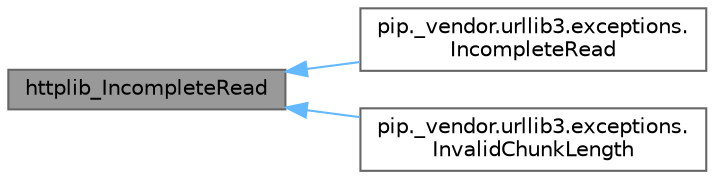 digraph "httplib_IncompleteRead"
{
 // LATEX_PDF_SIZE
  bgcolor="transparent";
  edge [fontname=Helvetica,fontsize=10,labelfontname=Helvetica,labelfontsize=10];
  node [fontname=Helvetica,fontsize=10,shape=box,height=0.2,width=0.4];
  rankdir="LR";
  Node1 [id="Node000001",label="httplib_IncompleteRead",height=0.2,width=0.4,color="gray40", fillcolor="grey60", style="filled", fontcolor="black",tooltip=" "];
  Node1 -> Node2 [id="edge1_Node000001_Node000002",dir="back",color="steelblue1",style="solid",tooltip=" "];
  Node2 [id="Node000002",label="pip._vendor.urllib3.exceptions.\lIncompleteRead",height=0.2,width=0.4,color="gray40", fillcolor="white", style="filled",URL="$d2/d7f/classpip_1_1__vendor_1_1urllib3_1_1exceptions_1_1IncompleteRead.html",tooltip=" "];
  Node1 -> Node3 [id="edge2_Node000001_Node000003",dir="back",color="steelblue1",style="solid",tooltip=" "];
  Node3 [id="Node000003",label="pip._vendor.urllib3.exceptions.\lInvalidChunkLength",height=0.2,width=0.4,color="gray40", fillcolor="white", style="filled",URL="$da/d8e/classpip_1_1__vendor_1_1urllib3_1_1exceptions_1_1InvalidChunkLength.html",tooltip=" "];
}
